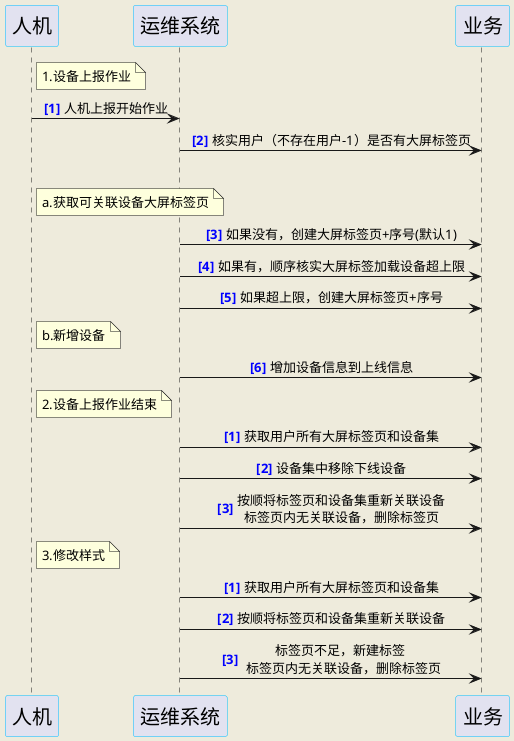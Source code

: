 @startuml
skinparam backgroundColor #EEEBDC

skinparam sequenceMessageAlign center
'skinparam monochrome reverse
skinparam sequence {
ParticipantBorderColor DeepSkyBlue
'ParticipantBackgroundColor DodgerBlue
ParticipantFontSize 20
'ParticipantFontColor #A9DCDF
}

participant "人机" as robot
participant "运维系统" as omsys
participant "业务" as task
autonumber "<font color=blue><b>[###]"

note right of robot : 1.设备上报作业

robot -> omsys: 人机上报开始作业

omsys -> task: 核实用户（不存在用户-1）是否有大屏标签页

'autonumber stop
|||
'autonumber "<b>(###)"

note right of robot : a.获取可关联设备大屏标签页

omsys -> task: 如果没有，创建大屏标签页+序号(默认1)

omsys -> task: 如果有，顺序核实大屏标签加载设备超上限

omsys -> task: 如果超上限，创建大屏标签页+序号

note right of robot : b.新增设备

omsys -> task: 增加设备信息到上线信息


note right of robot : 2.设备上报作业结束
autonumber "<font color=blue><b>[###]"

omsys -> task : 获取用户所有大屏标签页和设备集

omsys -> task : 设备集中移除下线设备

omsys -> task : 按顺将标签页和设备集重新关联设备\n标签页内无关联设备，删除标签页


note right of robot : 3.修改样式
autonumber "<font color=blue><b>[###]"

omsys -> task : 获取用户所有大屏标签页和设备集

omsys -> task : 按顺将标签页和设备集重新关联设备

omsys -> task : 标签页不足，新建标签 \n 标签页内无关联设备，删除标签页



@enduml